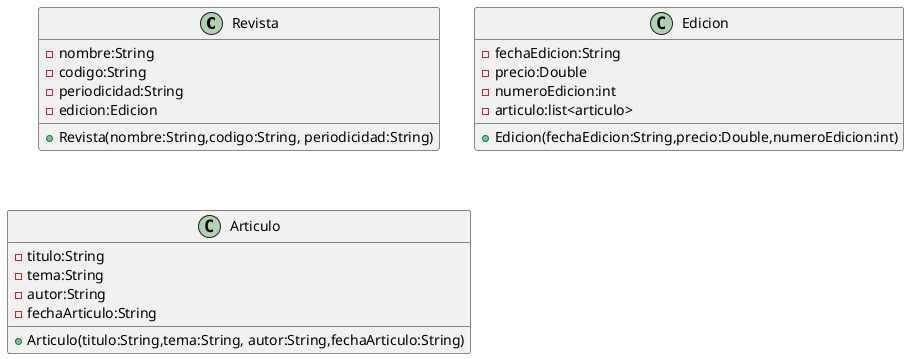 @startuml
class Revista{
-  nombre:String
-  codigo:String
-  periodicidad:String
-  edicion:Edicion
+  Revista(nombre:String,codigo:String, periodicidad:String)
  }

class Edicion{
-  fechaEdicion:String
-  precio:Double
- numeroEdicion:int
- articulo:list<articulo>
+ Edicion(fechaEdicion:String,precio:Double,numeroEdicion:int)
}

class Articulo{
- titulo:String
- tema:String
- autor:String
- fechaArticulo:String
+ Articulo(titulo:String,tema:String, autor:String,fechaArticulo:String)
}

@enduml